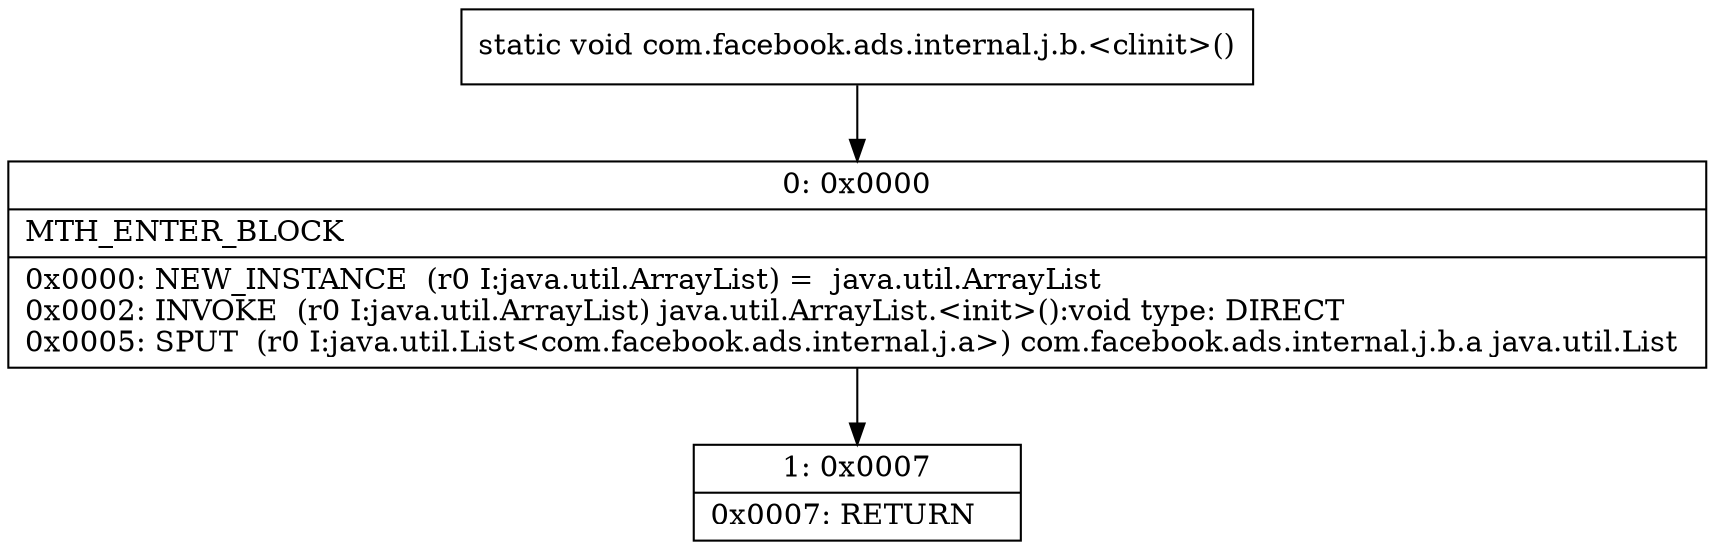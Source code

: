 digraph "CFG forcom.facebook.ads.internal.j.b.\<clinit\>()V" {
Node_0 [shape=record,label="{0\:\ 0x0000|MTH_ENTER_BLOCK\l|0x0000: NEW_INSTANCE  (r0 I:java.util.ArrayList) =  java.util.ArrayList \l0x0002: INVOKE  (r0 I:java.util.ArrayList) java.util.ArrayList.\<init\>():void type: DIRECT \l0x0005: SPUT  (r0 I:java.util.List\<com.facebook.ads.internal.j.a\>) com.facebook.ads.internal.j.b.a java.util.List \l}"];
Node_1 [shape=record,label="{1\:\ 0x0007|0x0007: RETURN   \l}"];
MethodNode[shape=record,label="{static void com.facebook.ads.internal.j.b.\<clinit\>() }"];
MethodNode -> Node_0;
Node_0 -> Node_1;
}

